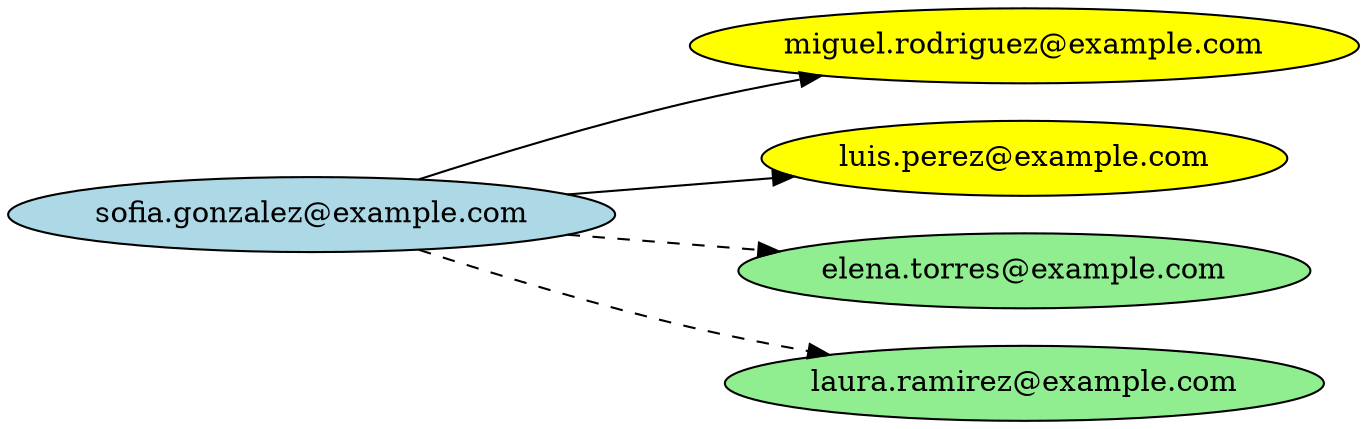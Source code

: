 digraph g {
rankdir=LR;
"sofia.gonzalez@example.com" [label="sofia.gonzalez@example.com" style=filled fillcolor="lightblue"];
"miguel.rodriguez@example.com" [label="miguel.rodriguez@example.com" style=filled fillcolor="yellow"];
"sofia.gonzalez@example.com" -> "miguel.rodriguez@example.com";
"luis.perez@example.com" [label="luis.perez@example.com" style=filled fillcolor="yellow"];
"sofia.gonzalez@example.com" -> "luis.perez@example.com";
"elena.torres@example.com" [label="elena.torres@example.com" style=filled fillcolor="lightgreen"];
"sofia.gonzalez@example.com" -> "elena.torres@example.com" [style=dashed];
"laura.ramirez@example.com" [label="laura.ramirez@example.com" style=filled fillcolor="lightgreen"];
"sofia.gonzalez@example.com" -> "laura.ramirez@example.com" [style=dashed];
}
